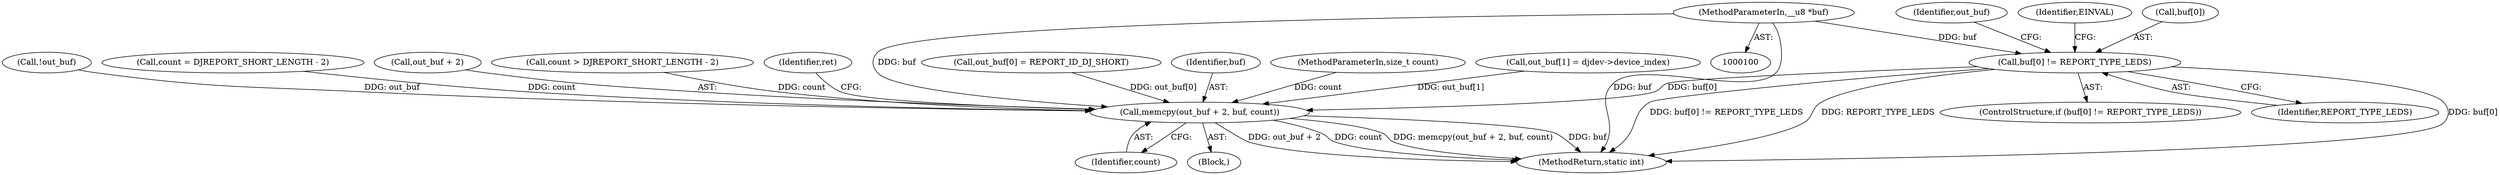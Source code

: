 digraph "0_linux_51217e69697fba92a06e07e16f55c9a52d8e8945@array" {
"1000123" [label="(Call,buf[0] != REPORT_TYPE_LEDS)"];
"1000103" [label="(MethodParameterIn,__u8 *buf)"];
"1000165" [label="(Call,memcpy(out_buf + 2, buf, count))"];
"1000153" [label="(Call,out_buf[0] = REPORT_ID_DJ_SHORT)"];
"1000103" [label="(MethodParameterIn,__u8 *buf)"];
"1000123" [label="(Call,buf[0] != REPORT_TYPE_LEDS)"];
"1000170" [label="(Identifier,count)"];
"1000124" [label="(Call,buf[0])"];
"1000169" [label="(Identifier,buf)"];
"1000165" [label="(Call,memcpy(out_buf + 2, buf, count))"];
"1000107" [label="(Block,)"];
"1000122" [label="(ControlStructure,if (buf[0] != REPORT_TYPE_LEDS))"];
"1000104" [label="(MethodParameterIn,size_t count)"];
"1000132" [label="(Identifier,out_buf)"];
"1000158" [label="(Call,out_buf[1] = djdev->device_index)"];
"1000137" [label="(Call,!out_buf)"];
"1000127" [label="(Identifier,REPORT_TYPE_LEDS)"];
"1000148" [label="(Call,count = DJREPORT_SHORT_LENGTH - 2)"];
"1000188" [label="(MethodReturn,static int)"];
"1000130" [label="(Identifier,EINVAL)"];
"1000166" [label="(Call,out_buf + 2)"];
"1000143" [label="(Call,count > DJREPORT_SHORT_LENGTH - 2)"];
"1000172" [label="(Identifier,ret)"];
"1000123" -> "1000122"  [label="AST: "];
"1000123" -> "1000127"  [label="CFG: "];
"1000124" -> "1000123"  [label="AST: "];
"1000127" -> "1000123"  [label="AST: "];
"1000130" -> "1000123"  [label="CFG: "];
"1000132" -> "1000123"  [label="CFG: "];
"1000123" -> "1000188"  [label="DDG: buf[0] != REPORT_TYPE_LEDS"];
"1000123" -> "1000188"  [label="DDG: REPORT_TYPE_LEDS"];
"1000123" -> "1000188"  [label="DDG: buf[0]"];
"1000103" -> "1000123"  [label="DDG: buf"];
"1000123" -> "1000165"  [label="DDG: buf[0]"];
"1000103" -> "1000100"  [label="AST: "];
"1000103" -> "1000188"  [label="DDG: buf"];
"1000103" -> "1000165"  [label="DDG: buf"];
"1000165" -> "1000107"  [label="AST: "];
"1000165" -> "1000170"  [label="CFG: "];
"1000166" -> "1000165"  [label="AST: "];
"1000169" -> "1000165"  [label="AST: "];
"1000170" -> "1000165"  [label="AST: "];
"1000172" -> "1000165"  [label="CFG: "];
"1000165" -> "1000188"  [label="DDG: buf"];
"1000165" -> "1000188"  [label="DDG: out_buf + 2"];
"1000165" -> "1000188"  [label="DDG: count"];
"1000165" -> "1000188"  [label="DDG: memcpy(out_buf + 2, buf, count)"];
"1000158" -> "1000165"  [label="DDG: out_buf[1]"];
"1000153" -> "1000165"  [label="DDG: out_buf[0]"];
"1000137" -> "1000165"  [label="DDG: out_buf"];
"1000143" -> "1000165"  [label="DDG: count"];
"1000148" -> "1000165"  [label="DDG: count"];
"1000104" -> "1000165"  [label="DDG: count"];
}
